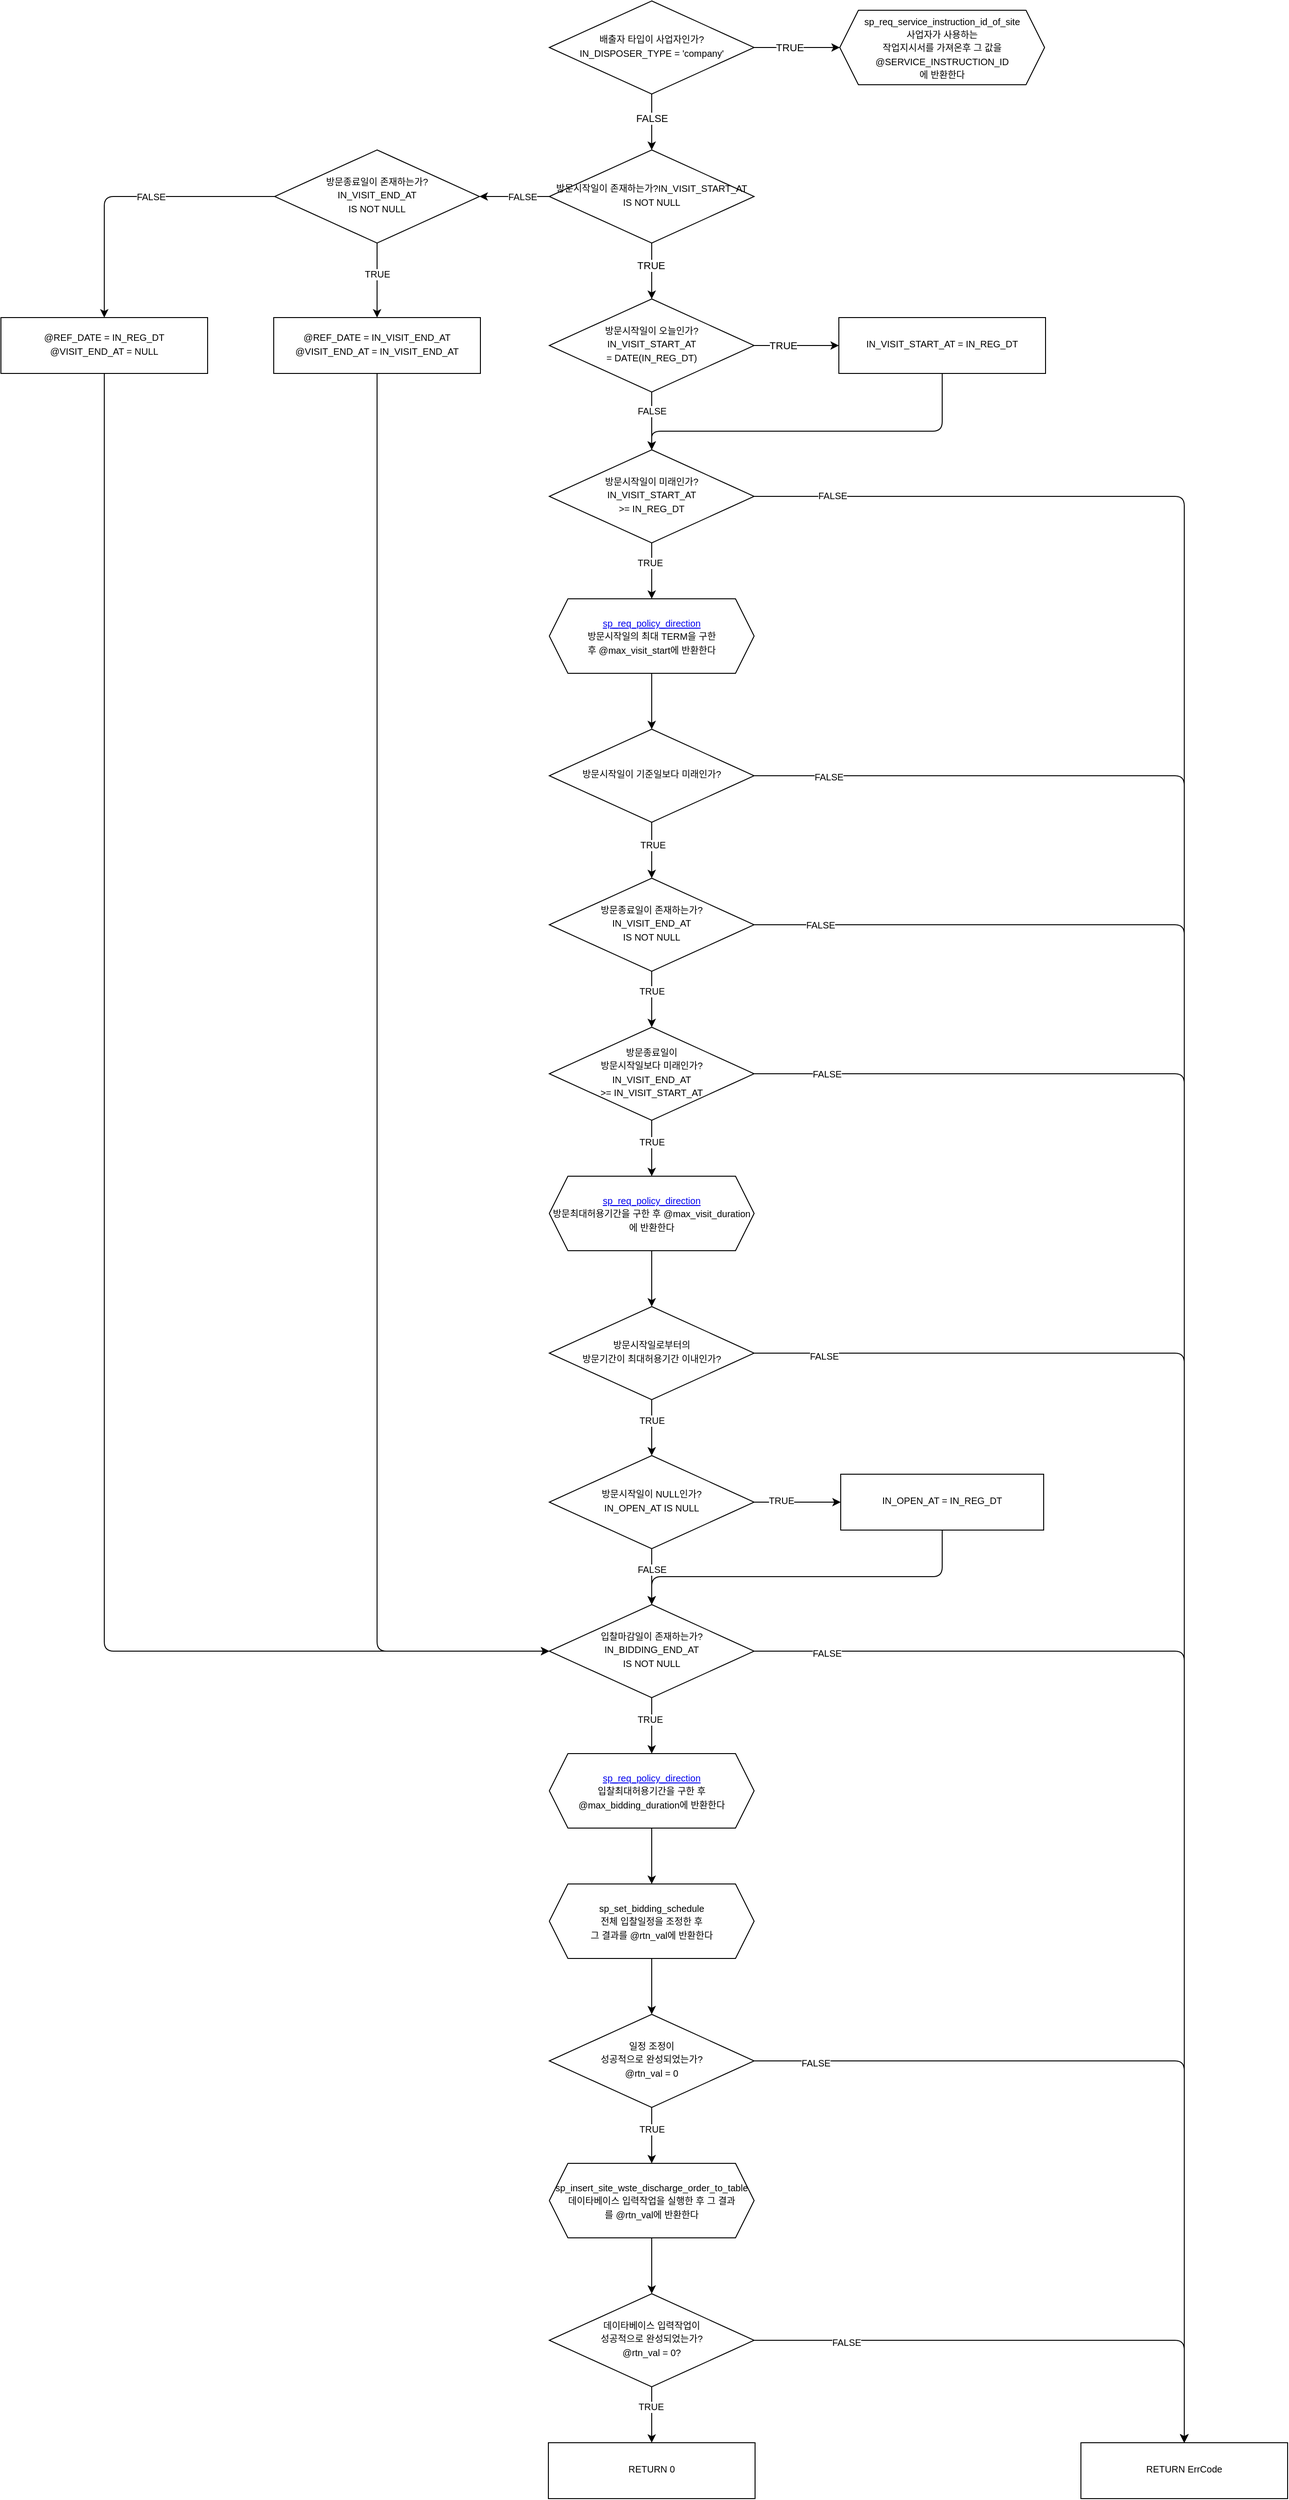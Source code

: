 <mxfile>
    <diagram id="aU7rOV0qWsAluSbqn4Nf" name="Page-1">
        <mxGraphModel dx="11581" dy="8357" grid="1" gridSize="10" guides="1" tooltips="1" connect="1" arrows="1" fold="1" page="1" pageScale="1" pageWidth="827" pageHeight="1169" math="0" shadow="0">
            <root>
                <mxCell id="0"/>
                <mxCell id="1" parent="0"/>
                <mxCell id="2" value="" style="edgeStyle=orthogonalEdgeStyle;html=1;exitX=1;exitY=0.5;exitDx=0;exitDy=0;entryX=0;entryY=0.5;entryDx=0;entryDy=0;" edge="1" parent="1" source="6" target="10">
                    <mxGeometry relative="1" as="geometry">
                        <mxPoint x="-1631" y="-3360" as="sourcePoint"/>
                        <mxPoint x="-1595" y="-3280" as="targetPoint"/>
                    </mxGeometry>
                </mxCell>
                <mxCell id="3" value="TRUE" style="edgeLabel;html=1;align=center;verticalAlign=middle;resizable=0;points=[];" vertex="1" connectable="0" parent="2">
                    <mxGeometry x="-0.372" y="1" relative="1" as="geometry">
                        <mxPoint x="9" y="1" as="offset"/>
                    </mxGeometry>
                </mxCell>
                <mxCell id="31" value="" style="edgeStyle=orthogonalEdgeStyle;html=1;" edge="1" parent="1" source="6" target="30">
                    <mxGeometry relative="1" as="geometry">
                        <Array as="points">
                            <mxPoint x="-1631" y="-3308"/>
                            <mxPoint x="-1631" y="-3308"/>
                        </Array>
                    </mxGeometry>
                </mxCell>
                <mxCell id="32" value="FALSE" style="edgeLabel;html=1;align=center;verticalAlign=middle;resizable=0;points=[];" vertex="1" connectable="0" parent="31">
                    <mxGeometry x="-0.133" relative="1" as="geometry">
                        <mxPoint as="offset"/>
                    </mxGeometry>
                </mxCell>
                <mxCell id="6" value="&lt;span style=&quot;font-size: 10px&quot;&gt;배출자 타입이 사업자인가?IN_DISPOSER_TYPE = 'company'&lt;/span&gt;" style="rhombus;whiteSpace=wrap;html=1;shadow=0;strokeWidth=1;spacing=6;spacingTop=-4;" vertex="1" parent="1">
                    <mxGeometry x="-1741" y="-3440" width="220" height="100" as="geometry"/>
                </mxCell>
                <mxCell id="10" value="&lt;span style=&quot;font-size: 10px&quot;&gt;sp_req_service_instruction_id_of_site&lt;/span&gt;&lt;br&gt;&lt;span style=&quot;font-size: 10px&quot;&gt;사업자가 사용하는 &lt;/span&gt;&lt;br&gt;&lt;span style=&quot;font-size: 10px&quot;&gt;작업지시서를 가져온후 그 값을&lt;/span&gt;&lt;br&gt;&lt;span style=&quot;font-size: 10px&quot;&gt;@SERVICE_INSTRUCTION_ID&lt;/span&gt;&lt;br&gt;&lt;span style=&quot;font-size: 10px&quot;&gt;에 반환한다&lt;/span&gt;" style="shape=hexagon;perimeter=hexagonPerimeter2;whiteSpace=wrap;html=1;fixedSize=1;" vertex="1" parent="1">
                    <mxGeometry x="-1429" y="-3430" width="220" height="80" as="geometry"/>
                </mxCell>
                <mxCell id="36" value="" style="edgeStyle=orthogonalEdgeStyle;html=1;" edge="1" parent="1" source="16" target="35">
                    <mxGeometry relative="1" as="geometry"/>
                </mxCell>
                <mxCell id="37" value="TRUE" style="edgeLabel;html=1;align=center;verticalAlign=middle;resizable=0;points=[];" vertex="1" connectable="0" parent="36">
                    <mxGeometry x="-0.325" relative="1" as="geometry">
                        <mxPoint as="offset"/>
                    </mxGeometry>
                </mxCell>
                <mxCell id="42" value="" style="edgeStyle=orthogonalEdgeStyle;html=1;fontSize=10;" edge="1" parent="1" source="16" target="38">
                    <mxGeometry relative="1" as="geometry"/>
                </mxCell>
                <mxCell id="44" value="FALSE" style="edgeLabel;html=1;align=center;verticalAlign=middle;resizable=0;points=[];fontSize=10;" vertex="1" connectable="0" parent="42">
                    <mxGeometry x="-0.352" relative="1" as="geometry">
                        <mxPoint as="offset"/>
                    </mxGeometry>
                </mxCell>
                <mxCell id="16" value="&lt;span style=&quot;font-size: 10px&quot;&gt;방문시작일이 오늘인가?&lt;br&gt;IN_VISIT_START_AT &lt;br&gt;= DATE(IN_REG_DT)&lt;/span&gt;" style="rhombus;whiteSpace=wrap;html=1;shadow=0;strokeWidth=1;spacing=6;spacingTop=-4;" vertex="1" parent="1">
                    <mxGeometry x="-1741" y="-3120" width="220" height="100" as="geometry"/>
                </mxCell>
                <mxCell id="33" value="" style="edgeStyle=orthogonalEdgeStyle;html=1;" edge="1" parent="1" source="30" target="16">
                    <mxGeometry relative="1" as="geometry"/>
                </mxCell>
                <mxCell id="34" value="TRUE" style="edgeLabel;html=1;align=center;verticalAlign=middle;resizable=0;points=[];" vertex="1" connectable="0" parent="33">
                    <mxGeometry x="-0.215" y="-1" relative="1" as="geometry">
                        <mxPoint as="offset"/>
                    </mxGeometry>
                </mxCell>
                <mxCell id="105" value="" style="edgeStyle=orthogonalEdgeStyle;html=1;fontSize=10;" edge="1" parent="1" source="30" target="104">
                    <mxGeometry relative="1" as="geometry"/>
                </mxCell>
                <mxCell id="106" value="FALSE" style="edgeLabel;html=1;align=center;verticalAlign=middle;resizable=0;points=[];fontSize=10;" vertex="1" connectable="0" parent="105">
                    <mxGeometry x="-0.209" relative="1" as="geometry">
                        <mxPoint as="offset"/>
                    </mxGeometry>
                </mxCell>
                <mxCell id="30" value="&lt;span style=&quot;font-size: 10px&quot;&gt;방문시작일이 존재하는가?&lt;/span&gt;&lt;span style=&quot;font-size: 10px&quot;&gt;IN_VISIT_START_AT &lt;br&gt;IS NOT NULL&lt;/span&gt;" style="rhombus;whiteSpace=wrap;html=1;shadow=0;strokeWidth=1;spacing=6;spacingTop=-4;" vertex="1" parent="1">
                    <mxGeometry x="-1741" y="-3280" width="220" height="100" as="geometry"/>
                </mxCell>
                <mxCell id="43" style="edgeStyle=orthogonalEdgeStyle;html=1;entryX=0.5;entryY=0;entryDx=0;entryDy=0;fontSize=10;exitX=0.5;exitY=1;exitDx=0;exitDy=0;" edge="1" parent="1" source="35" target="38">
                    <mxGeometry relative="1" as="geometry">
                        <Array as="points">
                            <mxPoint x="-1319" y="-2978"/>
                            <mxPoint x="-1631" y="-2978"/>
                        </Array>
                    </mxGeometry>
                </mxCell>
                <mxCell id="35" value="&lt;font style=&quot;font-size: 10px&quot;&gt;IN_VISIT_START_AT = IN_REG_DT&lt;/font&gt;" style="whiteSpace=wrap;html=1;shadow=0;strokeWidth=1;spacing=6;spacingTop=-4;" vertex="1" parent="1">
                    <mxGeometry x="-1430" y="-3100" width="222" height="60" as="geometry"/>
                </mxCell>
                <mxCell id="46" value="" style="edgeStyle=orthogonalEdgeStyle;html=1;fontSize=10;" edge="1" parent="1" source="38" target="45">
                    <mxGeometry relative="1" as="geometry"/>
                </mxCell>
                <mxCell id="47" value="TRUE" style="edgeLabel;html=1;align=center;verticalAlign=middle;resizable=0;points=[];fontSize=10;" vertex="1" connectable="0" parent="46">
                    <mxGeometry x="-0.295" y="-2" relative="1" as="geometry">
                        <mxPoint as="offset"/>
                    </mxGeometry>
                </mxCell>
                <mxCell id="102" style="edgeStyle=orthogonalEdgeStyle;html=1;entryX=0.5;entryY=0;entryDx=0;entryDy=0;fontSize=10;" edge="1" parent="1" source="38" target="86">
                    <mxGeometry relative="1" as="geometry"/>
                </mxCell>
                <mxCell id="103" value="FALSE" style="edgeLabel;html=1;align=center;verticalAlign=middle;resizable=0;points=[];fontSize=10;" vertex="1" connectable="0" parent="102">
                    <mxGeometry x="-0.934" y="1" relative="1" as="geometry">
                        <mxPoint as="offset"/>
                    </mxGeometry>
                </mxCell>
                <mxCell id="38" value="&lt;span style=&quot;font-size: 10px&quot;&gt;방문시작일이 미래인가?&lt;br&gt;IN_VISIT_START_AT &lt;br&gt;&amp;gt;= IN_REG_DT&lt;/span&gt;" style="rhombus;whiteSpace=wrap;html=1;shadow=0;strokeWidth=1;spacing=6;spacingTop=-4;" vertex="1" parent="1">
                    <mxGeometry x="-1741" y="-2958" width="220" height="100" as="geometry"/>
                </mxCell>
                <mxCell id="49" value="" style="edgeStyle=orthogonalEdgeStyle;html=1;fontSize=10;" edge="1" parent="1" source="45" target="48">
                    <mxGeometry relative="1" as="geometry"/>
                </mxCell>
                <mxCell id="45" value="&lt;a href=&quot;https://github.com/Leo-Nam/stored-procedures/blob/main/drawio/sp_req_policy_direction.svg&quot; style=&quot;font-size: 10px&quot;&gt;sp_req_policy_direction&lt;/a&gt;&lt;span style=&quot;font-size: 10px&quot;&gt;&lt;br&gt;방문시작일의 최대 TERM을 구한 후&amp;nbsp;@max_visit_start에 반환한다&lt;/span&gt;" style="shape=hexagon;perimeter=hexagonPerimeter2;whiteSpace=wrap;html=1;fixedSize=1;" vertex="1" parent="1">
                    <mxGeometry x="-1741" y="-2798" width="220" height="80" as="geometry"/>
                </mxCell>
                <mxCell id="51" value="" style="edgeStyle=orthogonalEdgeStyle;html=1;fontSize=10;" edge="1" parent="1" source="48" target="50">
                    <mxGeometry relative="1" as="geometry"/>
                </mxCell>
                <mxCell id="52" value="TRUE" style="edgeLabel;html=1;align=center;verticalAlign=middle;resizable=0;points=[];fontSize=10;" vertex="1" connectable="0" parent="51">
                    <mxGeometry x="-0.22" y="1" relative="1" as="geometry">
                        <mxPoint as="offset"/>
                    </mxGeometry>
                </mxCell>
                <mxCell id="100" style="edgeStyle=orthogonalEdgeStyle;html=1;fontSize=10;entryX=0.5;entryY=0;entryDx=0;entryDy=0;" edge="1" parent="1" source="48" target="86">
                    <mxGeometry relative="1" as="geometry">
                        <mxPoint x="-1260" y="-821.66" as="targetPoint"/>
                    </mxGeometry>
                </mxCell>
                <mxCell id="101" value="FALSE" style="edgeLabel;html=1;align=center;verticalAlign=middle;resizable=0;points=[];fontSize=10;" vertex="1" connectable="0" parent="100">
                    <mxGeometry x="-0.929" y="-1" relative="1" as="geometry">
                        <mxPoint as="offset"/>
                    </mxGeometry>
                </mxCell>
                <mxCell id="48" value="&lt;span style=&quot;font-size: 10px&quot;&gt;방문시작일이 기준일보다 미래인가?&lt;/span&gt;" style="rhombus;whiteSpace=wrap;html=1;shadow=0;strokeWidth=1;spacing=6;spacingTop=-4;" vertex="1" parent="1">
                    <mxGeometry x="-1741" y="-2658" width="220" height="100" as="geometry"/>
                </mxCell>
                <mxCell id="54" value="" style="edgeStyle=orthogonalEdgeStyle;html=1;fontSize=10;" edge="1" parent="1" source="50" target="53">
                    <mxGeometry relative="1" as="geometry"/>
                </mxCell>
                <mxCell id="55" value="TRUE" style="edgeLabel;html=1;align=center;verticalAlign=middle;resizable=0;points=[];fontSize=10;" vertex="1" connectable="0" parent="54">
                    <mxGeometry x="-0.309" relative="1" as="geometry">
                        <mxPoint as="offset"/>
                    </mxGeometry>
                </mxCell>
                <mxCell id="98" style="edgeStyle=orthogonalEdgeStyle;html=1;fontSize=10;entryX=0.5;entryY=0;entryDx=0;entryDy=0;" edge="1" parent="1" source="50" target="86">
                    <mxGeometry relative="1" as="geometry">
                        <mxPoint x="-1270" y="-838.556" as="targetPoint"/>
                    </mxGeometry>
                </mxCell>
                <mxCell id="99" value="FALSE" style="edgeLabel;html=1;align=center;verticalAlign=middle;resizable=0;points=[];fontSize=10;" vertex="1" connectable="0" parent="98">
                    <mxGeometry x="-0.932" relative="1" as="geometry">
                        <mxPoint as="offset"/>
                    </mxGeometry>
                </mxCell>
                <mxCell id="50" value="&lt;span style=&quot;font-size: 10px&quot;&gt;방문종료일이 존재하는가?&lt;br&gt;&lt;/span&gt;&lt;span style=&quot;font-size: 10px&quot;&gt;IN_VISIT_END_AT &lt;br&gt;IS NOT NULL&lt;/span&gt;" style="rhombus;whiteSpace=wrap;html=1;shadow=0;strokeWidth=1;spacing=6;spacingTop=-4;" vertex="1" parent="1">
                    <mxGeometry x="-1741" y="-2498" width="220" height="100" as="geometry"/>
                </mxCell>
                <mxCell id="57" value="" style="edgeStyle=orthogonalEdgeStyle;html=1;fontSize=10;" edge="1" parent="1" source="53" target="56">
                    <mxGeometry relative="1" as="geometry"/>
                </mxCell>
                <mxCell id="58" value="TRUE" style="edgeLabel;html=1;align=center;verticalAlign=middle;resizable=0;points=[];fontSize=10;" vertex="1" connectable="0" parent="57">
                    <mxGeometry x="-0.24" relative="1" as="geometry">
                        <mxPoint as="offset"/>
                    </mxGeometry>
                </mxCell>
                <mxCell id="96" style="edgeStyle=orthogonalEdgeStyle;html=1;entryX=0.5;entryY=0;entryDx=0;entryDy=0;fontSize=10;" edge="1" parent="1" source="53" target="86">
                    <mxGeometry relative="1" as="geometry"/>
                </mxCell>
                <mxCell id="97" value="FALSE" style="edgeLabel;html=1;align=center;verticalAlign=middle;resizable=0;points=[];fontSize=10;" vertex="1" connectable="0" parent="96">
                    <mxGeometry x="-0.92" relative="1" as="geometry">
                        <mxPoint as="offset"/>
                    </mxGeometry>
                </mxCell>
                <mxCell id="53" value="&lt;span style=&quot;font-size: 10px&quot;&gt;방문종료일이 &lt;br&gt;방문시작일보다 미래인가?&lt;br&gt;&lt;/span&gt;&lt;span style=&quot;font-size: 10px&quot;&gt;IN_VISIT_END_AT &lt;br&gt;&amp;gt;= IN_VISIT_START_AT&lt;/span&gt;" style="rhombus;whiteSpace=wrap;html=1;shadow=0;strokeWidth=1;spacing=6;spacingTop=-4;" vertex="1" parent="1">
                    <mxGeometry x="-1741" y="-2338" width="220" height="100" as="geometry"/>
                </mxCell>
                <mxCell id="60" value="" style="edgeStyle=orthogonalEdgeStyle;html=1;fontSize=10;" edge="1" parent="1" source="56" target="59">
                    <mxGeometry relative="1" as="geometry"/>
                </mxCell>
                <mxCell id="56" value="&lt;a href=&quot;https://github.com/Leo-Nam/stored-procedures/blob/main/drawio/sp_req_policy_direction.svg&quot; style=&quot;font-size: 10px&quot;&gt;sp_req_policy_direction&lt;/a&gt;&lt;br&gt;&lt;span style=&quot;font-size: 10px&quot;&gt;방문최대허용기간을 구한 후 @max_visit_duration에 반환한다&lt;/span&gt;" style="shape=hexagon;perimeter=hexagonPerimeter2;whiteSpace=wrap;html=1;fixedSize=1;" vertex="1" parent="1">
                    <mxGeometry x="-1741" y="-2178" width="220" height="80" as="geometry"/>
                </mxCell>
                <mxCell id="62" value="" style="edgeStyle=orthogonalEdgeStyle;html=1;fontSize=10;" edge="1" parent="1" source="59" target="61">
                    <mxGeometry relative="1" as="geometry"/>
                </mxCell>
                <mxCell id="63" value="TRUE" style="edgeLabel;html=1;align=center;verticalAlign=middle;resizable=0;points=[];fontSize=10;" vertex="1" connectable="0" parent="62">
                    <mxGeometry x="-0.281" relative="1" as="geometry">
                        <mxPoint as="offset"/>
                    </mxGeometry>
                </mxCell>
                <mxCell id="94" style="edgeStyle=orthogonalEdgeStyle;html=1;fontSize=10;" edge="1" parent="1" source="59" target="86">
                    <mxGeometry relative="1" as="geometry"/>
                </mxCell>
                <mxCell id="95" value="FALSE" style="edgeLabel;html=1;align=center;verticalAlign=middle;resizable=0;points=[];fontSize=10;" vertex="1" connectable="0" parent="94">
                    <mxGeometry x="-0.908" y="-3" relative="1" as="geometry">
                        <mxPoint as="offset"/>
                    </mxGeometry>
                </mxCell>
                <mxCell id="59" value="&lt;span style=&quot;font-size: 10px&quot;&gt;방문시작일로부터의 &lt;br&gt;방문기간이 최대허용기간 이내인가?&lt;/span&gt;" style="rhombus;whiteSpace=wrap;html=1;shadow=0;strokeWidth=1;spacing=6;spacingTop=-4;" vertex="1" parent="1">
                    <mxGeometry x="-1741" y="-2038" width="220" height="100" as="geometry"/>
                </mxCell>
                <mxCell id="65" value="" style="edgeStyle=orthogonalEdgeStyle;html=1;fontSize=10;" edge="1" parent="1" source="61" target="64">
                    <mxGeometry relative="1" as="geometry"/>
                </mxCell>
                <mxCell id="66" value="TRUE" style="edgeLabel;html=1;align=center;verticalAlign=middle;resizable=0;points=[];fontSize=10;" vertex="1" connectable="0" parent="65">
                    <mxGeometry x="-0.382" y="2" relative="1" as="geometry">
                        <mxPoint as="offset"/>
                    </mxGeometry>
                </mxCell>
                <mxCell id="68" value="" style="edgeStyle=orthogonalEdgeStyle;html=1;fontSize=10;" edge="1" parent="1" source="61" target="67">
                    <mxGeometry relative="1" as="geometry"/>
                </mxCell>
                <mxCell id="69" value="FALSE" style="edgeLabel;html=1;align=center;verticalAlign=middle;resizable=0;points=[];fontSize=10;" vertex="1" connectable="0" parent="68">
                    <mxGeometry x="-0.282" relative="1" as="geometry">
                        <mxPoint as="offset"/>
                    </mxGeometry>
                </mxCell>
                <mxCell id="61" value="&lt;span style=&quot;font-size: 10px&quot;&gt;방문시작일이 NULL인가?&lt;br&gt;IN_OPEN_AT IS NULL&lt;/span&gt;" style="rhombus;whiteSpace=wrap;html=1;shadow=0;strokeWidth=1;spacing=6;spacingTop=-4;" vertex="1" parent="1">
                    <mxGeometry x="-1741" y="-1878" width="220" height="100" as="geometry"/>
                </mxCell>
                <mxCell id="73" style="edgeStyle=orthogonalEdgeStyle;html=1;fontSize=10;exitX=0.5;exitY=1;exitDx=0;exitDy=0;entryX=0.5;entryY=0;entryDx=0;entryDy=0;" edge="1" parent="1" source="64" target="67">
                    <mxGeometry relative="1" as="geometry">
                        <mxPoint x="-1840" y="-1648" as="targetPoint"/>
                        <Array as="points">
                            <mxPoint x="-1319" y="-1748"/>
                            <mxPoint x="-1631" y="-1748"/>
                        </Array>
                    </mxGeometry>
                </mxCell>
                <mxCell id="64" value="&lt;font style=&quot;font-size: 10px&quot;&gt;IN_OPEN_AT = IN_REG_DT&lt;/font&gt;" style="whiteSpace=wrap;html=1;shadow=0;strokeWidth=1;spacing=6;spacingTop=-4;" vertex="1" parent="1">
                    <mxGeometry x="-1428" y="-1858" width="218" height="60" as="geometry"/>
                </mxCell>
                <mxCell id="71" value="" style="edgeStyle=orthogonalEdgeStyle;html=1;fontSize=10;" edge="1" parent="1" source="67" target="70">
                    <mxGeometry relative="1" as="geometry"/>
                </mxCell>
                <mxCell id="72" value="TRUE" style="edgeLabel;html=1;align=center;verticalAlign=middle;resizable=0;points=[];fontSize=10;" vertex="1" connectable="0" parent="71">
                    <mxGeometry x="-0.23" y="-2" relative="1" as="geometry">
                        <mxPoint as="offset"/>
                    </mxGeometry>
                </mxCell>
                <mxCell id="92" style="edgeStyle=orthogonalEdgeStyle;html=1;entryX=0.5;entryY=0;entryDx=0;entryDy=0;fontSize=10;" edge="1" parent="1" source="67" target="86">
                    <mxGeometry relative="1" as="geometry"/>
                </mxCell>
                <mxCell id="93" value="FALSE" style="edgeLabel;html=1;align=center;verticalAlign=middle;resizable=0;points=[];fontSize=10;" vertex="1" connectable="0" parent="92">
                    <mxGeometry x="-0.881" y="-2" relative="1" as="geometry">
                        <mxPoint as="offset"/>
                    </mxGeometry>
                </mxCell>
                <mxCell id="67" value="&lt;span style=&quot;font-size: 10px&quot;&gt;입찰마감일이 존재하는가?&lt;/span&gt;&lt;br&gt;&lt;span style=&quot;font-size: 10px&quot;&gt;IN_BIDDING_END_AT&lt;br&gt;IS NOT NULL&lt;/span&gt;" style="rhombus;whiteSpace=wrap;html=1;shadow=0;strokeWidth=1;spacing=6;spacingTop=-4;" vertex="1" parent="1">
                    <mxGeometry x="-1741" y="-1718" width="220" height="100" as="geometry"/>
                </mxCell>
                <mxCell id="75" value="" style="edgeStyle=orthogonalEdgeStyle;html=1;fontSize=10;" edge="1" parent="1" source="70" target="74">
                    <mxGeometry relative="1" as="geometry"/>
                </mxCell>
                <mxCell id="70" value="&lt;a href=&quot;https://github.com/Leo-Nam/stored-procedures/blob/main/drawio/sp_req_policy_direction.svg&quot; style=&quot;font-size: 10px&quot;&gt;sp_req_policy_direction&lt;/a&gt;&lt;br&gt;&lt;span style=&quot;font-size: 10px&quot;&gt;입찰최대허용기간을 구한 후 @max_bidding_duration에 반환한다&lt;/span&gt;" style="shape=hexagon;perimeter=hexagonPerimeter2;whiteSpace=wrap;html=1;fixedSize=1;" vertex="1" parent="1">
                    <mxGeometry x="-1741" y="-1558" width="220" height="80" as="geometry"/>
                </mxCell>
                <mxCell id="77" value="" style="edgeStyle=orthogonalEdgeStyle;html=1;fontSize=10;" edge="1" parent="1" source="74" target="76">
                    <mxGeometry relative="1" as="geometry"/>
                </mxCell>
                <mxCell id="74" value="&lt;font&gt;&lt;span style=&quot;font-size: 10px&quot;&gt;sp_set_bidding_schedule&lt;/span&gt;&lt;br&gt;&lt;span style=&quot;font-size: 10px&quot;&gt;전체 입찰일정을 조정한 후 &lt;br&gt;그 결과를&amp;nbsp;&lt;/span&gt;&lt;/font&gt;&lt;span style=&quot;font-size: 10px&quot;&gt;@rtn_val에 반환한다&lt;/span&gt;" style="shape=hexagon;perimeter=hexagonPerimeter2;whiteSpace=wrap;html=1;fixedSize=1;" vertex="1" parent="1">
                    <mxGeometry x="-1741" y="-1418" width="220" height="80" as="geometry"/>
                </mxCell>
                <mxCell id="79" value="" style="edgeStyle=orthogonalEdgeStyle;html=1;fontSize=10;" edge="1" parent="1" source="76" target="78">
                    <mxGeometry relative="1" as="geometry"/>
                </mxCell>
                <mxCell id="80" value="TRUE" style="edgeLabel;html=1;align=center;verticalAlign=middle;resizable=0;points=[];fontSize=10;" vertex="1" connectable="0" parent="79">
                    <mxGeometry x="-0.244" relative="1" as="geometry">
                        <mxPoint as="offset"/>
                    </mxGeometry>
                </mxCell>
                <mxCell id="88" style="edgeStyle=orthogonalEdgeStyle;html=1;fontSize=10;entryX=0.5;entryY=0;entryDx=0;entryDy=0;" edge="1" parent="1" source="76" target="86">
                    <mxGeometry relative="1" as="geometry">
                        <mxPoint x="-1310" y="-818" as="targetPoint"/>
                    </mxGeometry>
                </mxCell>
                <mxCell id="89" value="FALSE" style="edgeLabel;html=1;align=center;verticalAlign=middle;resizable=0;points=[];fontSize=10;" vertex="1" connectable="0" parent="88">
                    <mxGeometry x="-0.85" y="-2" relative="1" as="geometry">
                        <mxPoint as="offset"/>
                    </mxGeometry>
                </mxCell>
                <mxCell id="76" value="&lt;span style=&quot;font-size: 10px&quot;&gt;일정 조정이 &lt;br&gt;성공적으로 완성되었는가?&lt;br&gt;@rtn_val = 0&lt;/span&gt;" style="rhombus;whiteSpace=wrap;html=1;shadow=0;strokeWidth=1;spacing=6;spacingTop=-4;" vertex="1" parent="1">
                    <mxGeometry x="-1741" y="-1278" width="220" height="100" as="geometry"/>
                </mxCell>
                <mxCell id="82" value="" style="edgeStyle=orthogonalEdgeStyle;html=1;fontSize=10;" edge="1" parent="1" source="78" target="81">
                    <mxGeometry relative="1" as="geometry"/>
                </mxCell>
                <mxCell id="78" value="&lt;font style=&quot;font-size: 10px&quot;&gt;sp_insert_site_wste_discharge_order_to_table&lt;br&gt;데이타베이스 입력작업을 실행한 후 그 결과를&amp;nbsp;@rtn_val에 반환한다&lt;/font&gt;" style="shape=hexagon;perimeter=hexagonPerimeter2;whiteSpace=wrap;html=1;fixedSize=1;" vertex="1" parent="1">
                    <mxGeometry x="-1741" y="-1118" width="220" height="80" as="geometry"/>
                </mxCell>
                <mxCell id="84" value="" style="edgeStyle=orthogonalEdgeStyle;html=1;fontSize=10;" edge="1" parent="1" source="81" target="83">
                    <mxGeometry relative="1" as="geometry"/>
                </mxCell>
                <mxCell id="85" value="TRUE" style="edgeLabel;html=1;align=center;verticalAlign=middle;resizable=0;points=[];fontSize=10;" vertex="1" connectable="0" parent="84">
                    <mxGeometry x="-0.323" y="-1" relative="1" as="geometry">
                        <mxPoint as="offset"/>
                    </mxGeometry>
                </mxCell>
                <mxCell id="87" style="edgeStyle=orthogonalEdgeStyle;html=1;entryX=0.5;entryY=0;entryDx=0;entryDy=0;fontSize=10;" edge="1" parent="1" source="81" target="86">
                    <mxGeometry relative="1" as="geometry"/>
                </mxCell>
                <mxCell id="90" value="FALSE" style="edgeLabel;html=1;align=center;verticalAlign=middle;resizable=0;points=[];fontSize=10;" vertex="1" connectable="0" parent="87">
                    <mxGeometry x="-0.655" y="-2" relative="1" as="geometry">
                        <mxPoint as="offset"/>
                    </mxGeometry>
                </mxCell>
                <mxCell id="81" value="&lt;span style=&quot;font-size: 10px&quot;&gt;데이타베이스 입력작업이&lt;br&gt;성공적으로 완성되었는가?&lt;br&gt;@rtn_val = 0?&lt;/span&gt;" style="rhombus;whiteSpace=wrap;html=1;shadow=0;strokeWidth=1;spacing=6;spacingTop=-4;" vertex="1" parent="1">
                    <mxGeometry x="-1741" y="-978" width="220" height="100" as="geometry"/>
                </mxCell>
                <mxCell id="83" value="&lt;span style=&quot;font-size: 10px&quot;&gt;RETURN 0&lt;/span&gt;" style="whiteSpace=wrap;html=1;shadow=0;strokeWidth=1;spacing=6;spacingTop=-4;" vertex="1" parent="1">
                    <mxGeometry x="-1742" y="-818" width="222" height="60" as="geometry"/>
                </mxCell>
                <mxCell id="86" value="&lt;span style=&quot;font-size: 10px&quot;&gt;RETURN ErrCode&lt;/span&gt;" style="whiteSpace=wrap;html=1;shadow=0;strokeWidth=1;spacing=6;spacingTop=-4;" vertex="1" parent="1">
                    <mxGeometry x="-1170" y="-818" width="222" height="60" as="geometry"/>
                </mxCell>
                <mxCell id="108" value="" style="edgeStyle=orthogonalEdgeStyle;html=1;fontSize=10;" edge="1" parent="1" source="104" target="107">
                    <mxGeometry relative="1" as="geometry"/>
                </mxCell>
                <mxCell id="109" value="TRUE" style="edgeLabel;html=1;align=center;verticalAlign=middle;resizable=0;points=[];fontSize=10;" vertex="1" connectable="0" parent="108">
                    <mxGeometry x="-0.177" relative="1" as="geometry">
                        <mxPoint as="offset"/>
                    </mxGeometry>
                </mxCell>
                <mxCell id="111" value="" style="edgeStyle=orthogonalEdgeStyle;html=1;fontSize=10;" edge="1" parent="1" source="104" target="110">
                    <mxGeometry relative="1" as="geometry"/>
                </mxCell>
                <mxCell id="112" value="FALSE" style="edgeLabel;html=1;align=center;verticalAlign=middle;resizable=0;points=[];fontSize=10;" vertex="1" connectable="0" parent="111">
                    <mxGeometry x="-0.151" relative="1" as="geometry">
                        <mxPoint as="offset"/>
                    </mxGeometry>
                </mxCell>
                <mxCell id="104" value="&lt;span style=&quot;font-size: 10px&quot;&gt;방문종료일이 존재하는가?&lt;br&gt;&lt;/span&gt;&lt;span style=&quot;font-size: 10px&quot;&gt;IN_VISIT_END_AT&lt;/span&gt;&lt;br&gt;&lt;span style=&quot;font-size: 10px&quot;&gt;IS NOT NULL&lt;/span&gt;" style="rhombus;whiteSpace=wrap;html=1;shadow=0;strokeWidth=1;spacing=6;spacingTop=-4;" vertex="1" parent="1">
                    <mxGeometry x="-2036" y="-3280" width="220" height="100" as="geometry"/>
                </mxCell>
                <mxCell id="114" style="edgeStyle=orthogonalEdgeStyle;html=1;entryX=0;entryY=0.5;entryDx=0;entryDy=0;fontSize=10;exitX=0.5;exitY=1;exitDx=0;exitDy=0;" edge="1" parent="1" source="107" target="67">
                    <mxGeometry relative="1" as="geometry"/>
                </mxCell>
                <mxCell id="107" value="&lt;font&gt;&lt;span style=&quot;font-size: 10px&quot;&gt;@REF_DATE = IN_VISIT_END_AT&lt;/span&gt;&lt;br&gt;&lt;span style=&quot;font-size: 10px&quot;&gt;@VISIT_END_AT = IN_VISIT_END_AT&lt;/span&gt;&lt;br&gt;&lt;/font&gt;" style="whiteSpace=wrap;html=1;shadow=0;strokeWidth=1;spacing=6;spacingTop=-4;" vertex="1" parent="1">
                    <mxGeometry x="-2037" y="-3100" width="222" height="60" as="geometry"/>
                </mxCell>
                <mxCell id="115" style="edgeStyle=orthogonalEdgeStyle;html=1;fontSize=10;entryX=0;entryY=0.5;entryDx=0;entryDy=0;exitX=0.5;exitY=1;exitDx=0;exitDy=0;" edge="1" parent="1" source="110" target="67">
                    <mxGeometry relative="1" as="geometry">
                        <mxPoint x="-2230" y="-1708" as="targetPoint"/>
                        <Array as="points">
                            <mxPoint x="-2219" y="-1668"/>
                        </Array>
                    </mxGeometry>
                </mxCell>
                <mxCell id="110" value="&lt;font&gt;&lt;span style=&quot;font-size: 10px&quot;&gt;@REF_DATE =&amp;nbsp;&lt;/span&gt;&lt;span style=&quot;font-size: 10px&quot;&gt;IN_REG_DT&lt;/span&gt;&lt;br&gt;&lt;span style=&quot;font-size: 10px&quot;&gt;@VISIT_END_AT =&amp;nbsp;&lt;/span&gt;&lt;span style=&quot;font-size: 10px&quot;&gt;NULL&lt;/span&gt;&lt;br&gt;&lt;/font&gt;" style="whiteSpace=wrap;html=1;shadow=0;strokeWidth=1;spacing=6;spacingTop=-4;" vertex="1" parent="1">
                    <mxGeometry x="-2330" y="-3100" width="222" height="60" as="geometry"/>
                </mxCell>
            </root>
        </mxGraphModel>
    </diagram>
</mxfile>